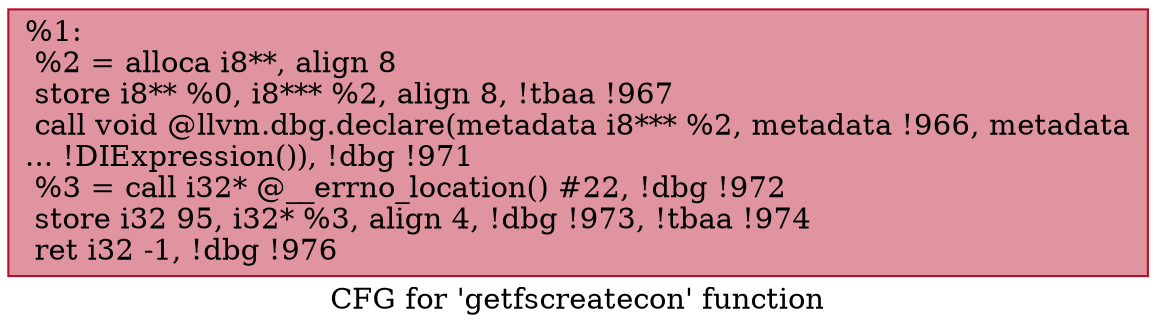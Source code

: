 digraph "CFG for 'getfscreatecon' function" {
	label="CFG for 'getfscreatecon' function";

	Node0x23a01b0 [shape=record,color="#b70d28ff", style=filled, fillcolor="#b70d2870",label="{%1:\l  %2 = alloca i8**, align 8\l  store i8** %0, i8*** %2, align 8, !tbaa !967\l  call void @llvm.dbg.declare(metadata i8*** %2, metadata !966, metadata\l... !DIExpression()), !dbg !971\l  %3 = call i32* @__errno_location() #22, !dbg !972\l  store i32 95, i32* %3, align 4, !dbg !973, !tbaa !974\l  ret i32 -1, !dbg !976\l}"];
}
